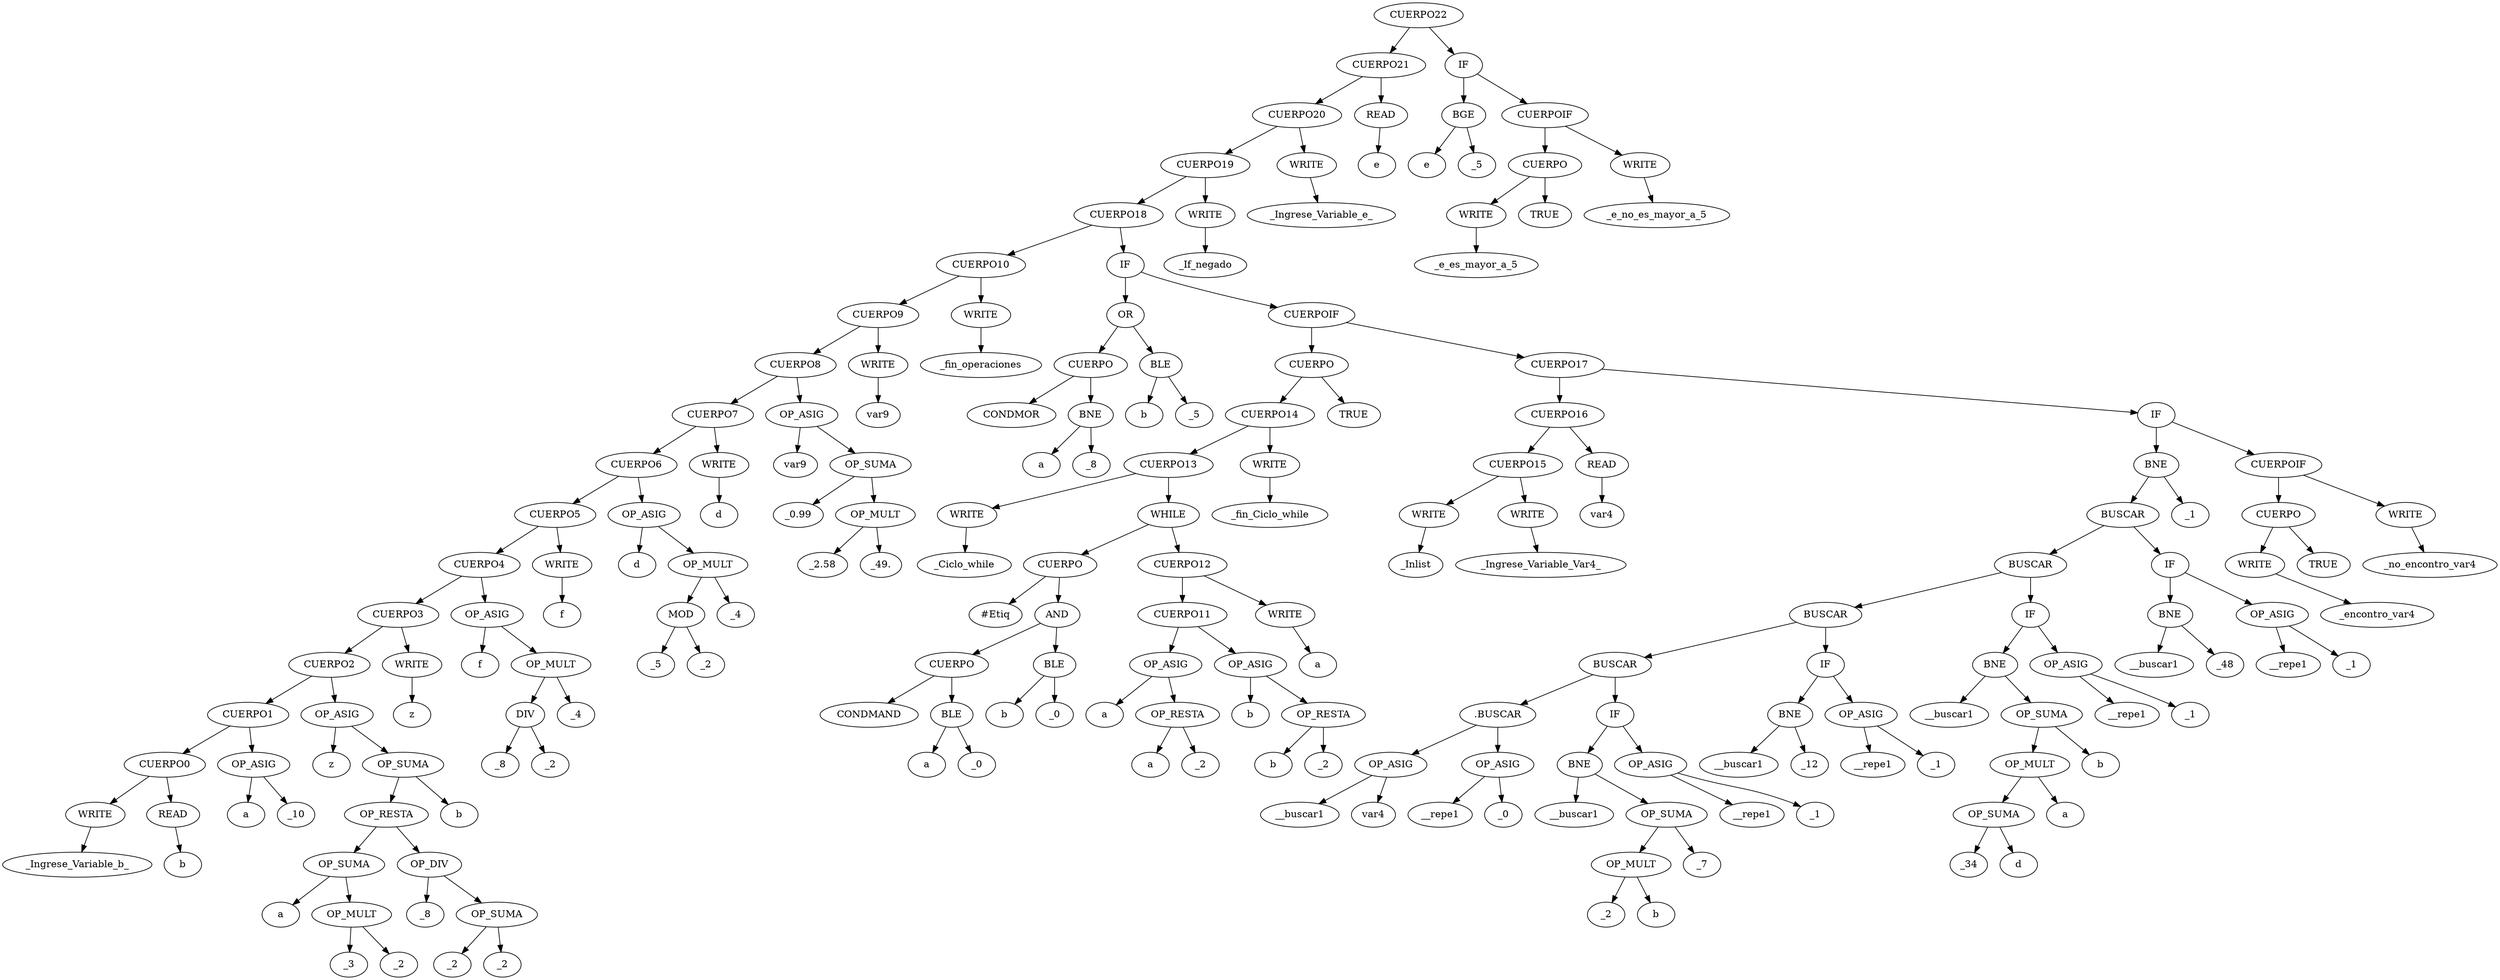 digraph BST {
x0 [label=<CUERPO22>];
x1 [label=<CUERPO21>];
x0 -> x1;
x3 [label=<CUERPO20>];
x1 -> x3;
x7 [label=<CUERPO19>];
x3 -> x7;
x15 [label=<CUERPO18>];
x7 -> x15;
x31 [label=<CUERPO10>];
x15 -> x31;
x63 [label=<CUERPO9>];
x31 -> x63;
x127 [label=<CUERPO8>];
x63 -> x127;
x255 [label=<CUERPO7>];
x127 -> x255;
x511 [label=<CUERPO6>];
x255 -> x511;
x1023 [label=<CUERPO5>];
x511 -> x1023;
x2047 [label=<CUERPO4>];
x1023 -> x2047;
x4095 [label=<CUERPO3>];
x2047 -> x4095;
x8191 [label=<CUERPO2>];
x4095 -> x8191;
x16383 [label=<CUERPO1>];
x8191 -> x16383;
x32767 [label=<CUERPO0>];
x16383 -> x32767;
x65535 [label=<WRITE>];
x32767 -> x65535;
x131071 [label=<_Ingrese_Variable_b_>];
x65535 -> x131071;
x65536 [label=<READ>];
x32767 -> x65536;
x131073 [label=<b>];
x65536 -> x131073;
x32768 [label=<OP_ASIG>];
x16383 -> x32768;
x65537 [label=<a>];
x32768 -> x65537;
x65538 [label=<_10>];
x32768 -> x65538;
x16384 [label=<OP_ASIG>];
x8191 -> x16384;
x32769 [label=<z>];
x16384 -> x32769;
x32770 [label=<OP_SUMA>];
x16384 -> x32770;
x65541 [label=<OP_RESTA>];
x32770 -> x65541;
x131083 [label=<OP_SUMA>];
x65541 -> x131083;
x262167 [label=<a>];
x131083 -> x262167;
x262168 [label=<OP_MULT>];
x131083 -> x262168;
x524337 [label=<_3>];
x262168 -> x524337;
x524338 [label=<_2>];
x262168 -> x524338;
x131084 [label=<OP_DIV>];
x65541 -> x131084;
x262169 [label=<_8>];
x131084 -> x262169;
x262170 [label=<OP_SUMA>];
x131084 -> x262170;
x524341 [label=<_2>];
x262170 -> x524341;
x524342 [label=<_2>];
x262170 -> x524342;
x65542 [label=<b>];
x32770 -> x65542;
x8192 [label=<WRITE>];
x4095 -> x8192;
x16385 [label=<z>];
x8192 -> x16385;
x4096 [label=<OP_ASIG>];
x2047 -> x4096;
x8193 [label=<f>];
x4096 -> x8193;
x8194 [label=<OP_MULT>];
x4096 -> x8194;
x16389 [label=<DIV>];
x8194 -> x16389;
x32779 [label=<_8>];
x16389 -> x32779;
x32780 [label=<_2>];
x16389 -> x32780;
x16390 [label=<_4>];
x8194 -> x16390;
x2048 [label=<WRITE>];
x1023 -> x2048;
x4097 [label=<f>];
x2048 -> x4097;
x1024 [label=<OP_ASIG>];
x511 -> x1024;
x2049 [label=<d>];
x1024 -> x2049;
x2050 [label=<OP_MULT>];
x1024 -> x2050;
x4101 [label=<MOD>];
x2050 -> x4101;
x8203 [label=<_5>];
x4101 -> x8203;
x8204 [label=<_2>];
x4101 -> x8204;
x4102 [label=<_4>];
x2050 -> x4102;
x512 [label=<WRITE>];
x255 -> x512;
x1025 [label=<d>];
x512 -> x1025;
x256 [label=<OP_ASIG>];
x127 -> x256;
x513 [label=<var9>];
x256 -> x513;
x514 [label=<OP_SUMA>];
x256 -> x514;
x1029 [label=<_0.99>];
x514 -> x1029;
x1030 [label=<OP_MULT>];
x514 -> x1030;
x2061 [label=<_2.58>];
x1030 -> x2061;
x2062 [label=<_49.>];
x1030 -> x2062;
x128 [label=<WRITE>];
x63 -> x128;
x257 [label=<var9>];
x128 -> x257;
x64 [label=<WRITE>];
x31 -> x64;
x129 [label=<_fin_operaciones>];
x64 -> x129;
x32 [label=<IF>];
x15 -> x32;
x65 [label=<OR>];
x32 -> x65;
x131 [label=<CUERPO>];
x65 -> x131;
x263 [label=<CONDMOR>];
x131 -> x263;
x264 [label=<BNE>];
x131 -> x264;
x529 [label=<a>];
x264 -> x529;
x530 [label=<_8>];
x264 -> x530;
x132 [label=<BLE>];
x65 -> x132;
x265 [label=<b>];
x132 -> x265;
x266 [label=<_5>];
x132 -> x266;
x66 [label=<CUERPOIF>];
x32 -> x66;
x133 [label=<CUERPO>];
x66 -> x133;
x267 [label=<CUERPO14>];
x133 -> x267;
x535 [label=<CUERPO13>];
x267 -> x535;
x1071 [label=<WRITE>];
x535 -> x1071;
x2143 [label=<_Ciclo_while>];
x1071 -> x2143;
x1072 [label=<WHILE>];
x535 -> x1072;
x2145 [label=<CUERPO>];
x1072 -> x2145;
x4291 [label=<#Etiq>];
x2145 -> x4291;
x4292 [label=<AND>];
x2145 -> x4292;
x8585 [label=<CUERPO>];
x4292 -> x8585;
x17171 [label=<CONDMAND>];
x8585 -> x17171;
x17172 [label=<BLE>];
x8585 -> x17172;
x34345 [label=<a>];
x17172 -> x34345;
x34346 [label=<_0>];
x17172 -> x34346;
x8586 [label=<BLE>];
x4292 -> x8586;
x17173 [label=<b>];
x8586 -> x17173;
x17174 [label=<_0>];
x8586 -> x17174;
x2146 [label=<CUERPO12>];
x1072 -> x2146;
x4293 [label=<CUERPO11>];
x2146 -> x4293;
x8587 [label=<OP_ASIG>];
x4293 -> x8587;
x17175 [label=<a>];
x8587 -> x17175;
x17176 [label=<OP_RESTA>];
x8587 -> x17176;
x34353 [label=<a>];
x17176 -> x34353;
x34354 [label=<_2>];
x17176 -> x34354;
x8588 [label=<OP_ASIG>];
x4293 -> x8588;
x17177 [label=<b>];
x8588 -> x17177;
x17178 [label=<OP_RESTA>];
x8588 -> x17178;
x34357 [label=<b>];
x17178 -> x34357;
x34358 [label=<_2>];
x17178 -> x34358;
x4294 [label=<WRITE>];
x2146 -> x4294;
x8589 [label=<a>];
x4294 -> x8589;
x536 [label=<WRITE>];
x267 -> x536;
x1073 [label=<_fin_Ciclo_while>];
x536 -> x1073;
x268 [label=<TRUE>];
x133 -> x268;
x134 [label=<CUERPO17>];
x66 -> x134;
x269 [label=<CUERPO16>];
x134 -> x269;
x539 [label=<CUERPO15>];
x269 -> x539;
x1079 [label=<WRITE>];
x539 -> x1079;
x2159 [label=<_Inlist>];
x1079 -> x2159;
x1080 [label=<WRITE>];
x539 -> x1080;
x2161 [label=<_Ingrese_Variable_Var4_>];
x1080 -> x2161;
x540 [label=<READ>];
x269 -> x540;
x1081 [label=<var4>];
x540 -> x1081;
x270 [label=<IF>];
x134 -> x270;
x541 [label=<BNE>];
x270 -> x541;
x1083 [label=<BUSCAR>];
x541 -> x1083;
x2167 [label=<BUSCAR>];
x1083 -> x2167;
x4335 [label=<BUSCAR>];
x2167 -> x4335;
x8671 [label=<BUSCAR>];
x4335 -> x8671;
x17343 [label=<.BUSCAR>];
x8671 -> x17343;
x34687 [label=<OP_ASIG>];
x17343 -> x34687;
x69375 [label=<__buscar1>];
x34687 -> x69375;
x69376 [label=<var4>];
x34687 -> x69376;
x34688 [label=<OP_ASIG>];
x17343 -> x34688;
x69377 [label=<__repe1>];
x34688 -> x69377;
x69378 [label=<_0>];
x34688 -> x69378;
x17344 [label=<IF>];
x8671 -> x17344;
x34689 [label=<BNE>];
x17344 -> x34689;
x69379 [label=<__buscar1>];
x34689 -> x69379;
x69380 [label=<OP_SUMA>];
x34689 -> x69380;
x138761 [label=<OP_MULT>];
x69380 -> x138761;
x277523 [label=<_2>];
x138761 -> x277523;
x277524 [label=<b>];
x138761 -> x277524;
x138762 [label=<_7>];
x69380 -> x138762;
x34690 [label=<OP_ASIG>];
x17344 -> x34690;
x69381 [label=<__repe1>];
x34690 -> x69381;
x69382 [label=<_1>];
x34690 -> x69382;
x8672 [label=<IF>];
x4335 -> x8672;
x17345 [label=<BNE>];
x8672 -> x17345;
x34691 [label=<__buscar1>];
x17345 -> x34691;
x34692 [label=<_12>];
x17345 -> x34692;
x17346 [label=<OP_ASIG>];
x8672 -> x17346;
x34693 [label=<__repe1>];
x17346 -> x34693;
x34694 [label=<_1>];
x17346 -> x34694;
x4336 [label=<IF>];
x2167 -> x4336;
x8673 [label=<BNE>];
x4336 -> x8673;
x17347 [label=<__buscar1>];
x8673 -> x17347;
x17348 [label=<OP_SUMA>];
x8673 -> x17348;
x34697 [label=<OP_MULT>];
x17348 -> x34697;
x69395 [label=<OP_SUMA>];
x34697 -> x69395;
x138791 [label=<_34>];
x69395 -> x138791;
x138792 [label=<d>];
x69395 -> x138792;
x69396 [label=<a>];
x34697 -> x69396;
x34698 [label=<b>];
x17348 -> x34698;
x8674 [label=<OP_ASIG>];
x4336 -> x8674;
x17349 [label=<__repe1>];
x8674 -> x17349;
x17350 [label=<_1>];
x8674 -> x17350;
x2168 [label=<IF>];
x1083 -> x2168;
x4337 [label=<BNE>];
x2168 -> x4337;
x8675 [label=<__buscar1>];
x4337 -> x8675;
x8676 [label=<_48>];
x4337 -> x8676;
x4338 [label=<OP_ASIG>];
x2168 -> x4338;
x8677 [label=<__repe1>];
x4338 -> x8677;
x8678 [label=<_1>];
x4338 -> x8678;
x1084 [label=<_1>];
x541 -> x1084;
x542 [label=<CUERPOIF>];
x270 -> x542;
x1085 [label=<CUERPO>];
x542 -> x1085;
x2171 [label=<WRITE>];
x1085 -> x2171;
x4343 [label=<_encontro_var4>];
x2171 -> x4343;
x2172 [label=<TRUE>];
x1085 -> x2172;
x1086 [label=<WRITE>];
x542 -> x1086;
x2173 [label=<_no_encontro_var4>];
x1086 -> x2173;
x16 [label=<WRITE>];
x7 -> x16;
x33 [label=<_If_negado>];
x16 -> x33;
x8 [label=<WRITE>];
x3 -> x8;
x17 [label=<_Ingrese_Variable_e_>];
x8 -> x17;
x4 [label=<READ>];
x1 -> x4;
x9 [label=<e>];
x4 -> x9;
x2 [label=<IF>];
x0 -> x2;
x5 [label=<BGE>];
x2 -> x5;
x11 [label=<e>];
x5 -> x11;
x12 [label=<_5>];
x5 -> x12;
x6 [label=<CUERPOIF>];
x2 -> x6;
x13 [label=<CUERPO>];
x6 -> x13;
x27 [label=<WRITE>];
x13 -> x27;
x55 [label=<_e_es_mayor_a_5>];
x27 -> x55;
x28 [label=<TRUE>];
x13 -> x28;
x14 [label=<WRITE>];
x6 -> x14;
x29 [label=<_e_no_es_mayor_a_5>];
x14 -> x29;
}